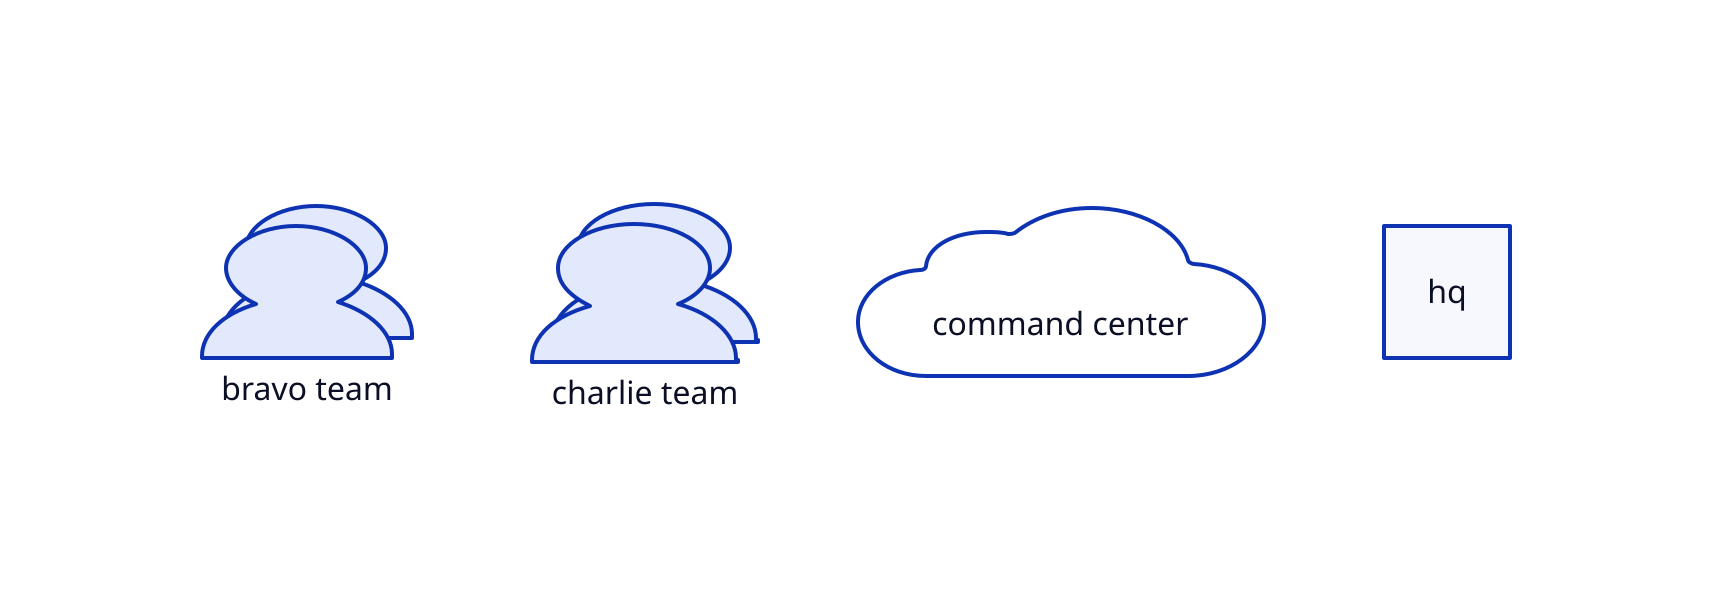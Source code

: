 bravo team.shape: person
charlie team.shape: person
command center.shape: cloud
hq.shape: rectangle

*: {
  &shape: person
  style.multiple: true
}
